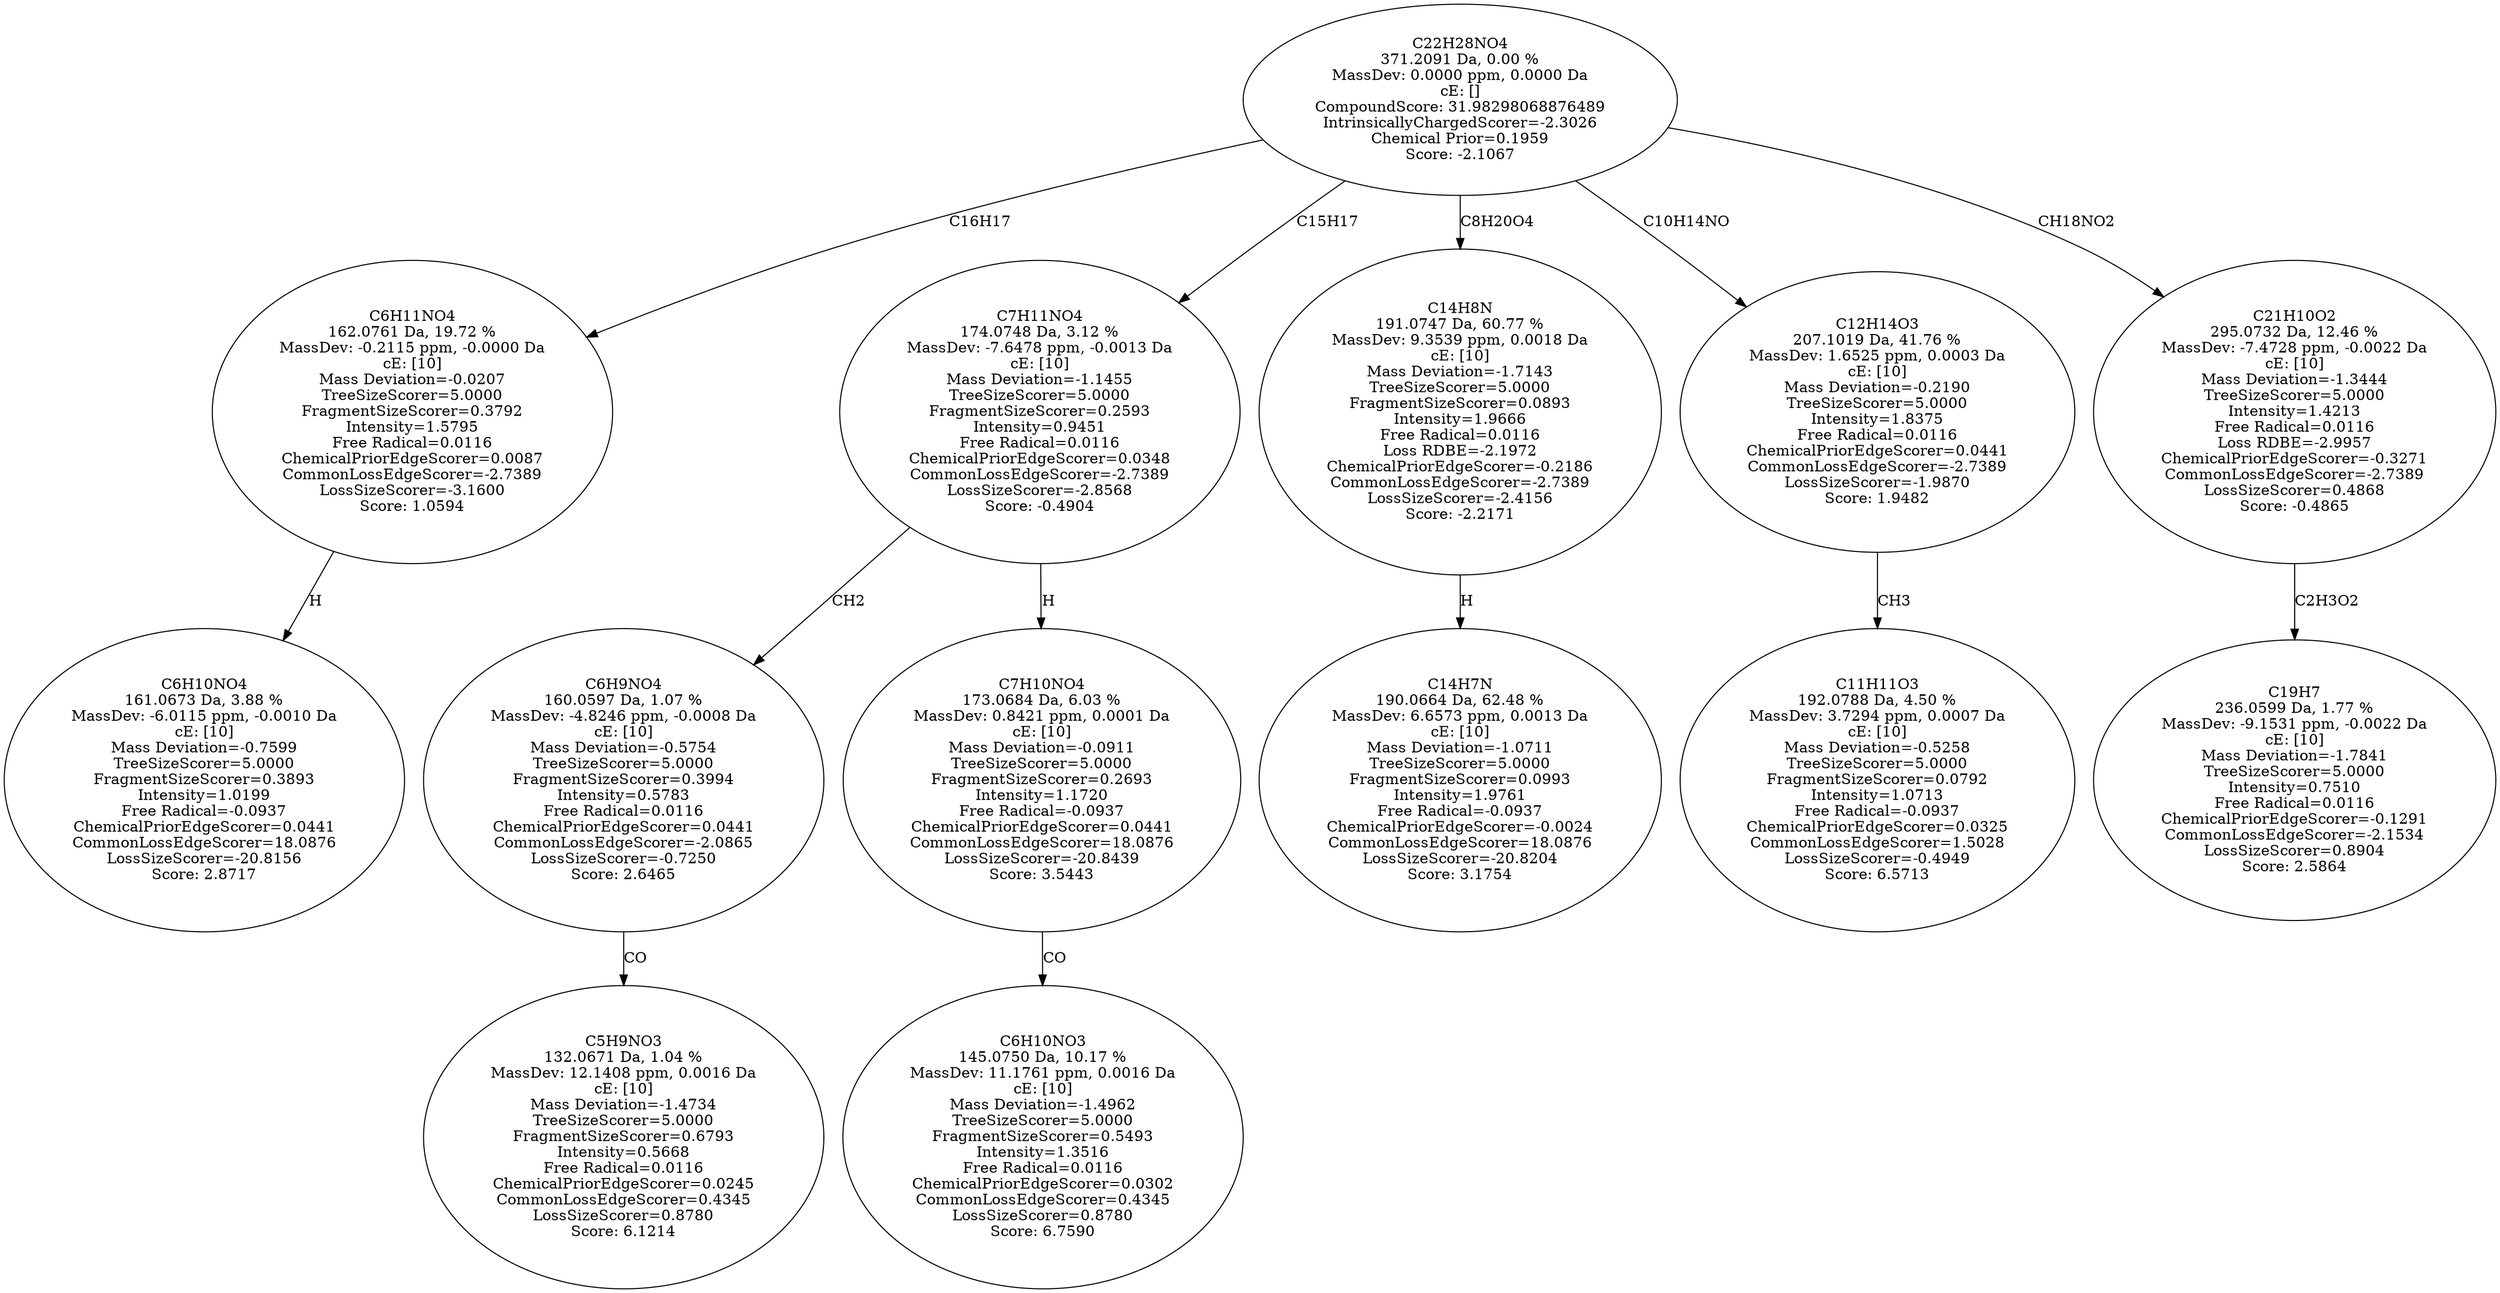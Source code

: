 strict digraph {
v1 [label="C6H10NO4\n161.0673 Da, 3.88 %\nMassDev: -6.0115 ppm, -0.0010 Da\ncE: [10]\nMass Deviation=-0.7599\nTreeSizeScorer=5.0000\nFragmentSizeScorer=0.3893\nIntensity=1.0199\nFree Radical=-0.0937\nChemicalPriorEdgeScorer=0.0441\nCommonLossEdgeScorer=18.0876\nLossSizeScorer=-20.8156\nScore: 2.8717"];
v2 [label="C6H11NO4\n162.0761 Da, 19.72 %\nMassDev: -0.2115 ppm, -0.0000 Da\ncE: [10]\nMass Deviation=-0.0207\nTreeSizeScorer=5.0000\nFragmentSizeScorer=0.3792\nIntensity=1.5795\nFree Radical=0.0116\nChemicalPriorEdgeScorer=0.0087\nCommonLossEdgeScorer=-2.7389\nLossSizeScorer=-3.1600\nScore: 1.0594"];
v3 [label="C5H9NO3\n132.0671 Da, 1.04 %\nMassDev: 12.1408 ppm, 0.0016 Da\ncE: [10]\nMass Deviation=-1.4734\nTreeSizeScorer=5.0000\nFragmentSizeScorer=0.6793\nIntensity=0.5668\nFree Radical=0.0116\nChemicalPriorEdgeScorer=0.0245\nCommonLossEdgeScorer=0.4345\nLossSizeScorer=0.8780\nScore: 6.1214"];
v4 [label="C6H9NO4\n160.0597 Da, 1.07 %\nMassDev: -4.8246 ppm, -0.0008 Da\ncE: [10]\nMass Deviation=-0.5754\nTreeSizeScorer=5.0000\nFragmentSizeScorer=0.3994\nIntensity=0.5783\nFree Radical=0.0116\nChemicalPriorEdgeScorer=0.0441\nCommonLossEdgeScorer=-2.0865\nLossSizeScorer=-0.7250\nScore: 2.6465"];
v5 [label="C6H10NO3\n145.0750 Da, 10.17 %\nMassDev: 11.1761 ppm, 0.0016 Da\ncE: [10]\nMass Deviation=-1.4962\nTreeSizeScorer=5.0000\nFragmentSizeScorer=0.5493\nIntensity=1.3516\nFree Radical=0.0116\nChemicalPriorEdgeScorer=0.0302\nCommonLossEdgeScorer=0.4345\nLossSizeScorer=0.8780\nScore: 6.7590"];
v6 [label="C7H10NO4\n173.0684 Da, 6.03 %\nMassDev: 0.8421 ppm, 0.0001 Da\ncE: [10]\nMass Deviation=-0.0911\nTreeSizeScorer=5.0000\nFragmentSizeScorer=0.2693\nIntensity=1.1720\nFree Radical=-0.0937\nChemicalPriorEdgeScorer=0.0441\nCommonLossEdgeScorer=18.0876\nLossSizeScorer=-20.8439\nScore: 3.5443"];
v7 [label="C7H11NO4\n174.0748 Da, 3.12 %\nMassDev: -7.6478 ppm, -0.0013 Da\ncE: [10]\nMass Deviation=-1.1455\nTreeSizeScorer=5.0000\nFragmentSizeScorer=0.2593\nIntensity=0.9451\nFree Radical=0.0116\nChemicalPriorEdgeScorer=0.0348\nCommonLossEdgeScorer=-2.7389\nLossSizeScorer=-2.8568\nScore: -0.4904"];
v8 [label="C14H7N\n190.0664 Da, 62.48 %\nMassDev: 6.6573 ppm, 0.0013 Da\ncE: [10]\nMass Deviation=-1.0711\nTreeSizeScorer=5.0000\nFragmentSizeScorer=0.0993\nIntensity=1.9761\nFree Radical=-0.0937\nChemicalPriorEdgeScorer=-0.0024\nCommonLossEdgeScorer=18.0876\nLossSizeScorer=-20.8204\nScore: 3.1754"];
v9 [label="C14H8N\n191.0747 Da, 60.77 %\nMassDev: 9.3539 ppm, 0.0018 Da\ncE: [10]\nMass Deviation=-1.7143\nTreeSizeScorer=5.0000\nFragmentSizeScorer=0.0893\nIntensity=1.9666\nFree Radical=0.0116\nLoss RDBE=-2.1972\nChemicalPriorEdgeScorer=-0.2186\nCommonLossEdgeScorer=-2.7389\nLossSizeScorer=-2.4156\nScore: -2.2171"];
v10 [label="C11H11O3\n192.0788 Da, 4.50 %\nMassDev: 3.7294 ppm, 0.0007 Da\ncE: [10]\nMass Deviation=-0.5258\nTreeSizeScorer=5.0000\nFragmentSizeScorer=0.0792\nIntensity=1.0713\nFree Radical=-0.0937\nChemicalPriorEdgeScorer=0.0325\nCommonLossEdgeScorer=1.5028\nLossSizeScorer=-0.4949\nScore: 6.5713"];
v11 [label="C12H14O3\n207.1019 Da, 41.76 %\nMassDev: 1.6525 ppm, 0.0003 Da\ncE: [10]\nMass Deviation=-0.2190\nTreeSizeScorer=5.0000\nIntensity=1.8375\nFree Radical=0.0116\nChemicalPriorEdgeScorer=0.0441\nCommonLossEdgeScorer=-2.7389\nLossSizeScorer=-1.9870\nScore: 1.9482"];
v12 [label="C19H7\n236.0599 Da, 1.77 %\nMassDev: -9.1531 ppm, -0.0022 Da\ncE: [10]\nMass Deviation=-1.7841\nTreeSizeScorer=5.0000\nIntensity=0.7510\nFree Radical=0.0116\nChemicalPriorEdgeScorer=-0.1291\nCommonLossEdgeScorer=-2.1534\nLossSizeScorer=0.8904\nScore: 2.5864"];
v13 [label="C21H10O2\n295.0732 Da, 12.46 %\nMassDev: -7.4728 ppm, -0.0022 Da\ncE: [10]\nMass Deviation=-1.3444\nTreeSizeScorer=5.0000\nIntensity=1.4213\nFree Radical=0.0116\nLoss RDBE=-2.9957\nChemicalPriorEdgeScorer=-0.3271\nCommonLossEdgeScorer=-2.7389\nLossSizeScorer=0.4868\nScore: -0.4865"];
v14 [label="C22H28NO4\n371.2091 Da, 0.00 %\nMassDev: 0.0000 ppm, 0.0000 Da\ncE: []\nCompoundScore: 31.98298068876489\nIntrinsicallyChargedScorer=-2.3026\nChemical Prior=0.1959\nScore: -2.1067"];
v2 -> v1 [label="H"];
v14 -> v2 [label="C16H17"];
v4 -> v3 [label="CO"];
v7 -> v4 [label="CH2"];
v6 -> v5 [label="CO"];
v7 -> v6 [label="H"];
v14 -> v7 [label="C15H17"];
v9 -> v8 [label="H"];
v14 -> v9 [label="C8H20O4"];
v11 -> v10 [label="CH3"];
v14 -> v11 [label="C10H14NO"];
v13 -> v12 [label="C2H3O2"];
v14 -> v13 [label="CH18NO2"];
}